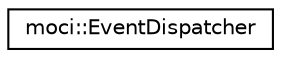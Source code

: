 digraph "Graphical Class Hierarchy"
{
 // INTERACTIVE_SVG=YES
  edge [fontname="Helvetica",fontsize="10",labelfontname="Helvetica",labelfontsize="10"];
  node [fontname="Helvetica",fontsize="10",shape=record];
  rankdir="LR";
  Node0 [label="moci::EventDispatcher",height=0.2,width=0.4,color="black", fillcolor="white", style="filled",URL="$classmoci_1_1EventDispatcher.html"];
}
